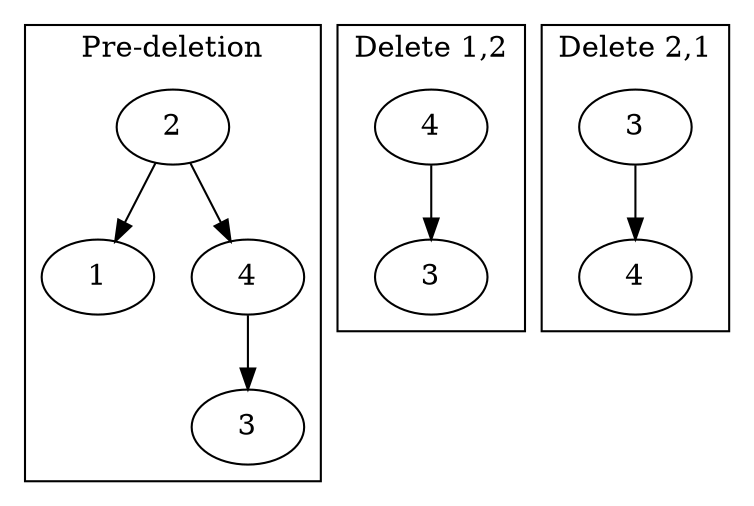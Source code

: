 // Thanks, Arif Ghafoor
digraph G {
        subgraph cluster_1 {
                label="Pre-deletion"
                a1 [label=1]
                a2 [label=2]
                a3 [label=3]
                a4 [label=4]
                a2 -> a4 -> a3
                a2 -> a1
        }
        subgraph cluster_2 {
                label="Delete 1,2"
                b3 [label=3]
                b4 [label=4]
                b4 -> b3
        }
        subgraph cluster_3 {
                label="Delete 2,1"
                c3 [label=3]
                c4 [label=4]
                c3 -> c4
        }
}
